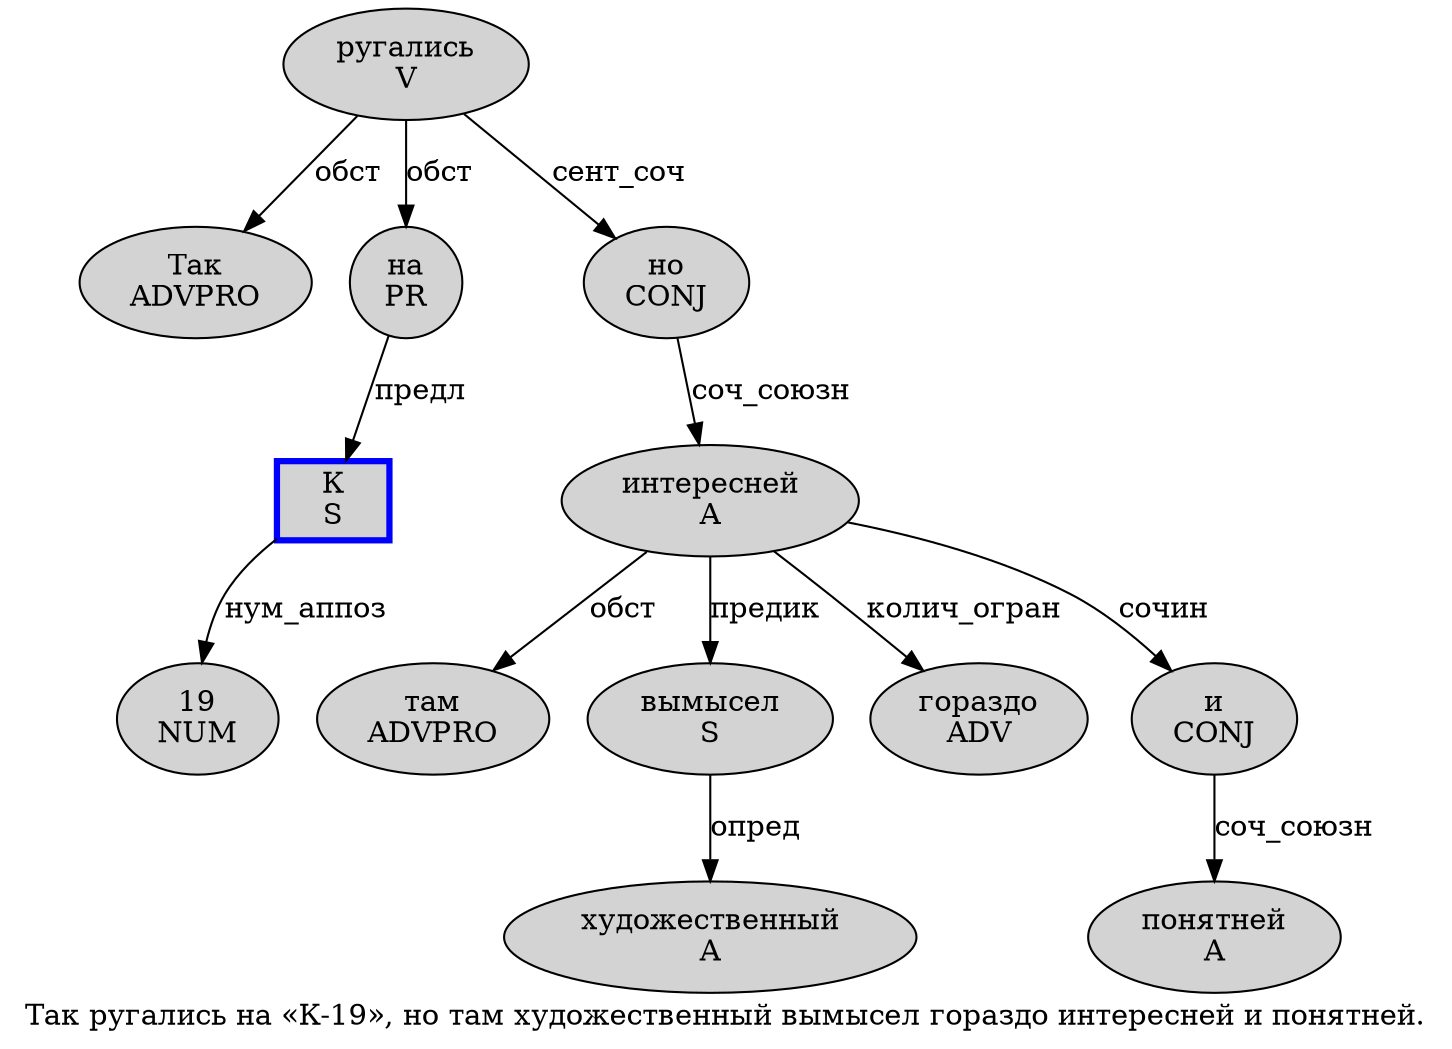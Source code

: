 digraph SENTENCE_3409 {
	graph [label="Так ругались на «К-19», но там художественный вымысел гораздо интересней и понятней."]
	node [style=filled]
		0 [label="Так
ADVPRO" color="" fillcolor=lightgray penwidth=1 shape=ellipse]
		1 [label="ругались
V" color="" fillcolor=lightgray penwidth=1 shape=ellipse]
		2 [label="на
PR" color="" fillcolor=lightgray penwidth=1 shape=ellipse]
		4 [label="К
S" color=blue fillcolor=lightgray penwidth=3 shape=box]
		6 [label="19
NUM" color="" fillcolor=lightgray penwidth=1 shape=ellipse]
		9 [label="но
CONJ" color="" fillcolor=lightgray penwidth=1 shape=ellipse]
		10 [label="там
ADVPRO" color="" fillcolor=lightgray penwidth=1 shape=ellipse]
		11 [label="художественный
A" color="" fillcolor=lightgray penwidth=1 shape=ellipse]
		12 [label="вымысел
S" color="" fillcolor=lightgray penwidth=1 shape=ellipse]
		13 [label="гораздо
ADV" color="" fillcolor=lightgray penwidth=1 shape=ellipse]
		14 [label="интересней
A" color="" fillcolor=lightgray penwidth=1 shape=ellipse]
		15 [label="и
CONJ" color="" fillcolor=lightgray penwidth=1 shape=ellipse]
		16 [label="понятней
A" color="" fillcolor=lightgray penwidth=1 shape=ellipse]
			4 -> 6 [label="нум_аппоз"]
			12 -> 11 [label="опред"]
			14 -> 10 [label="обст"]
			14 -> 12 [label="предик"]
			14 -> 13 [label="колич_огран"]
			14 -> 15 [label="сочин"]
			15 -> 16 [label="соч_союзн"]
			9 -> 14 [label="соч_союзн"]
			2 -> 4 [label="предл"]
			1 -> 0 [label="обст"]
			1 -> 2 [label="обст"]
			1 -> 9 [label="сент_соч"]
}